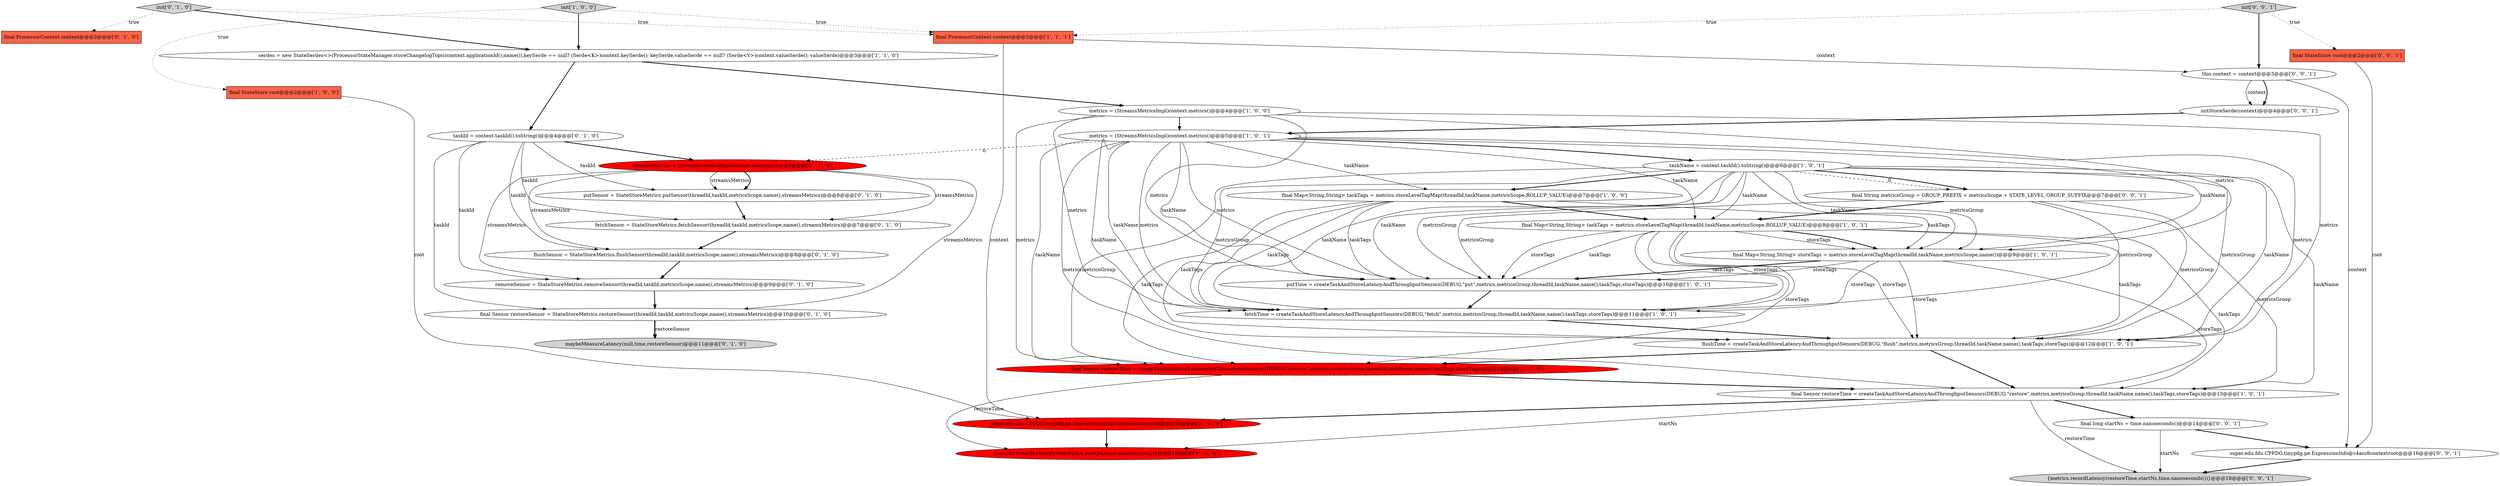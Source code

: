 digraph {
9 [style = filled, label = "serdes = new StateSerdes<>(ProcessorStateManager.storeChangelogTopic(context.applicationId(),name()),keySerde == null? (Serde<K>)context.keySerde(): keySerde,valueSerde == null? (Serde<V>)context.valueSerde(): valueSerde)@@@3@@@['1', '1', '0']", fillcolor = white, shape = ellipse image = "AAA0AAABBB1BBB"];
15 [style = filled, label = "final ProcessorContext context@@@2@@@['1', '1', '1']", fillcolor = tomato, shape = box image = "AAA0AAABBB1BBB"];
23 [style = filled, label = "maybeMeasureLatency(null,time,restoreSensor)@@@11@@@['0', '1', '0']", fillcolor = lightgray, shape = ellipse image = "AAA0AAABBB2BBB"];
1 [style = filled, label = "metrics = (StreamsMetricsImpl)context.metrics()@@@4@@@['1', '0', '0']", fillcolor = white, shape = ellipse image = "AAA0AAABBB1BBB"];
10 [style = filled, label = "final Sensor restoreTime = createTaskAndStoreLatencyAndThroughputSensors(DEBUG,\"restore\",metrics,metricsGroup,threadId,taskName,name(),taskTags,storeTags)@@@13@@@['1', '0', '0']", fillcolor = red, shape = ellipse image = "AAA1AAABBB1BBB"];
31 [style = filled, label = "final long startNs = time.nanoseconds()@@@14@@@['0', '0', '1']", fillcolor = white, shape = ellipse image = "AAA0AAABBB3BBB"];
3 [style = filled, label = "putTime = createTaskAndStoreLatencyAndThroughputSensors(DEBUG,\"put\",metrics,metricsGroup,threadId,taskName,name(),taskTags,storeTags)@@@10@@@['1', '0', '1']", fillcolor = white, shape = ellipse image = "AAA0AAABBB1BBB"];
11 [style = filled, label = "init['1', '0', '0']", fillcolor = lightgray, shape = diamond image = "AAA0AAABBB1BBB"];
8 [style = filled, label = "final Map<String,String> storeTags = metrics.storeLevelTagMap(threadId,taskName,metricsScope,name())@@@9@@@['1', '0', '1']", fillcolor = white, shape = ellipse image = "AAA0AAABBB1BBB"];
4 [style = filled, label = "fetchTime = createTaskAndStoreLatencyAndThroughputSensors(DEBUG,\"fetch\",metrics,metricsGroup,threadId,taskName,name(),taskTags,storeTags)@@@11@@@['1', '0', '1']", fillcolor = white, shape = ellipse image = "AAA0AAABBB1BBB"];
26 [style = filled, label = "final ProcessorContext context@@@2@@@['0', '1', '0']", fillcolor = tomato, shape = box image = "AAA0AAABBB2BBB"];
18 [style = filled, label = "streamsMetrics = (StreamsMetricsImpl)context.metrics()@@@5@@@['0', '1', '0']", fillcolor = red, shape = ellipse image = "AAA1AAABBB2BBB"];
7 [style = filled, label = "super.edu.fdu.CPPDG.tinypdg.pe.ExpressionInfo@c4aba6contextroot@@@16@@@['1', '0', '0']", fillcolor = red, shape = ellipse image = "AAA1AAABBB1BBB"];
17 [style = filled, label = "flushSensor = StateStoreMetrics.flushSensor(threadId,taskId,metricsScope,name(),streamsMetrics)@@@8@@@['0', '1', '0']", fillcolor = white, shape = ellipse image = "AAA0AAABBB2BBB"];
16 [style = filled, label = "final Map<String,String> taskTags = metrics.storeLevelTagMap(threadId,taskName,metricsScope,ROLLUP_VALUE)@@@7@@@['1', '0', '0']", fillcolor = white, shape = ellipse image = "AAA0AAABBB1BBB"];
5 [style = filled, label = "taskName = context.taskId().toString()@@@6@@@['1', '0', '1']", fillcolor = white, shape = ellipse image = "AAA0AAABBB1BBB"];
33 [style = filled, label = "initStoreSerde(context)@@@4@@@['0', '0', '1']", fillcolor = white, shape = ellipse image = "AAA0AAABBB3BBB"];
14 [style = filled, label = "final StateStore root@@@2@@@['1', '0', '0']", fillcolor = tomato, shape = box image = "AAA0AAABBB1BBB"];
2 [style = filled, label = "metrics = (StreamsMetricsImpl)context.metrics()@@@5@@@['1', '0', '1']", fillcolor = white, shape = ellipse image = "AAA0AAABBB1BBB"];
22 [style = filled, label = "final Sensor restoreSensor = StateStoreMetrics.restoreSensor(threadId,taskId,metricsScope,name(),streamsMetrics)@@@10@@@['0', '1', '0']", fillcolor = white, shape = ellipse image = "AAA0AAABBB2BBB"];
24 [style = filled, label = "taskId = context.taskId().toString()@@@4@@@['0', '1', '0']", fillcolor = white, shape = ellipse image = "AAA0AAABBB2BBB"];
32 [style = filled, label = "final String metricsGroup = GROUP_PREFIX + metricsScope + STATE_LEVEL_GROUP_SUFFIX@@@7@@@['0', '0', '1']", fillcolor = white, shape = ellipse image = "AAA0AAABBB3BBB"];
6 [style = filled, label = "final Map<String,String> taskTags = metrics.storeLevelTagMap(threadId,taskName,metricsScope,ROLLUP_VALUE)@@@8@@@['1', '0', '1']", fillcolor = white, shape = ellipse image = "AAA0AAABBB1BBB"];
20 [style = filled, label = "removeSensor = StateStoreMetrics.removeSensor(threadId,taskId,metricsScope,name(),streamsMetrics)@@@9@@@['0', '1', '0']", fillcolor = white, shape = ellipse image = "AAA0AAABBB2BBB"];
12 [style = filled, label = "flushTime = createTaskAndStoreLatencyAndThroughputSensors(DEBUG,\"flush\",metrics,metricsGroup,threadId,taskName,name(),taskTags,storeTags)@@@12@@@['1', '0', '1']", fillcolor = white, shape = ellipse image = "AAA0AAABBB1BBB"];
19 [style = filled, label = "fetchSensor = StateStoreMetrics.fetchSensor(threadId,taskId,metricsScope,name(),streamsMetrics)@@@7@@@['0', '1', '0']", fillcolor = white, shape = ellipse image = "AAA0AAABBB2BBB"];
34 [style = filled, label = "super.edu.fdu.CPPDG.tinypdg.pe.ExpressionInfo@c4acc8contextroot@@@16@@@['0', '0', '1']", fillcolor = white, shape = ellipse image = "AAA0AAABBB3BBB"];
27 [style = filled, label = "final StateStore root@@@2@@@['0', '0', '1']", fillcolor = tomato, shape = box image = "AAA0AAABBB3BBB"];
25 [style = filled, label = "putSensor = StateStoreMetrics.putSensor(threadId,taskId,metricsScope,name(),streamsMetrics)@@@6@@@['0', '1', '0']", fillcolor = white, shape = ellipse image = "AAA0AAABBB2BBB"];
30 [style = filled, label = "{metrics.recordLatency(restoreTime,startNs,time.nanoseconds())}@@@18@@@['0', '0', '1']", fillcolor = lightgray, shape = ellipse image = "AAA0AAABBB3BBB"];
13 [style = filled, label = "{metrics.recordLatency(restoreTime,startNs,time.nanoseconds())}@@@18@@@['1', '0', '0']", fillcolor = red, shape = ellipse image = "AAA1AAABBB1BBB"];
28 [style = filled, label = "this.context = context@@@3@@@['0', '0', '1']", fillcolor = white, shape = ellipse image = "AAA0AAABBB3BBB"];
29 [style = filled, label = "init['0', '0', '1']", fillcolor = lightgray, shape = diamond image = "AAA0AAABBB3BBB"];
0 [style = filled, label = "final Sensor restoreTime = createTaskAndStoreLatencyAndThroughputSensors(DEBUG,\"restore\",metrics,metricsGroup,threadId,taskName,name(),taskTags,storeTags)@@@13@@@['1', '0', '1']", fillcolor = white, shape = ellipse image = "AAA0AAABBB1BBB"];
21 [style = filled, label = "init['0', '1', '0']", fillcolor = lightgray, shape = diamond image = "AAA0AAABBB2BBB"];
22->23 [style = solid, label="restoreSensor"];
15->28 [style = solid, label="context"];
21->15 [style = dotted, label="true"];
2->16 [style = solid, label="taskName"];
2->12 [style = solid, label="taskName"];
10->13 [style = solid, label="restoreTime"];
24->25 [style = solid, label="taskId"];
24->19 [style = solid, label="taskId"];
11->9 [style = bold, label=""];
3->4 [style = bold, label=""];
32->6 [style = bold, label=""];
24->20 [style = solid, label="taskId"];
5->6 [style = solid, label="taskName"];
6->10 [style = solid, label="storeTags"];
2->8 [style = solid, label="taskName"];
32->4 [style = solid, label="metricsGroup"];
12->10 [style = bold, label=""];
15->7 [style = solid, label="context"];
21->26 [style = dotted, label="true"];
18->17 [style = solid, label="streamsMetrics"];
25->19 [style = bold, label=""];
5->4 [style = solid, label="metricsGroup"];
6->0 [style = solid, label="taskTags"];
24->17 [style = solid, label="taskId"];
11->15 [style = dotted, label="true"];
27->34 [style = solid, label="root"];
9->24 [style = bold, label=""];
5->4 [style = solid, label="taskName"];
17->20 [style = bold, label=""];
5->10 [style = solid, label="metricsGroup"];
16->10 [style = solid, label="taskTags"];
32->12 [style = solid, label="metricsGroup"];
18->20 [style = solid, label="streamsMetrics"];
16->6 [style = bold, label=""];
32->0 [style = solid, label="metricsGroup"];
18->22 [style = solid, label="streamsMetrics"];
31->30 [style = solid, label="startNs"];
28->34 [style = solid, label="context"];
11->14 [style = dotted, label="true"];
16->4 [style = solid, label="taskTags"];
2->0 [style = solid, label="metrics"];
1->12 [style = solid, label="metrics"];
18->25 [style = solid, label="streamsMetrics"];
24->18 [style = bold, label=""];
22->23 [style = bold, label=""];
2->4 [style = solid, label="taskName"];
0->7 [style = bold, label=""];
5->32 [style = dashed, label="0"];
21->9 [style = bold, label=""];
16->12 [style = solid, label="taskTags"];
5->8 [style = solid, label="metricsGroup"];
2->3 [style = solid, label="taskName"];
10->0 [style = bold, label=""];
2->4 [style = solid, label="metrics"];
18->25 [style = bold, label=""];
2->18 [style = dashed, label="0"];
8->0 [style = solid, label="storeTags"];
2->10 [style = solid, label="taskName"];
9->1 [style = bold, label=""];
5->8 [style = solid, label="taskName"];
0->31 [style = bold, label=""];
5->12 [style = solid, label="taskName"];
14->7 [style = solid, label="root"];
0->30 [style = solid, label="restoreTime"];
24->22 [style = solid, label="taskId"];
8->3 [style = bold, label=""];
19->17 [style = bold, label=""];
5->12 [style = solid, label="metricsGroup"];
31->34 [style = bold, label=""];
5->16 [style = bold, label=""];
5->32 [style = bold, label=""];
5->3 [style = solid, label="taskName"];
8->3 [style = solid, label="storeTags"];
6->3 [style = solid, label="taskTags"];
4->12 [style = bold, label=""];
1->2 [style = bold, label=""];
2->12 [style = solid, label="metrics"];
33->2 [style = bold, label=""];
16->8 [style = solid, label="taskTags"];
2->5 [style = bold, label=""];
7->13 [style = bold, label=""];
8->4 [style = solid, label="storeTags"];
6->8 [style = solid, label="storeTags"];
2->6 [style = solid, label="taskName"];
8->12 [style = solid, label="storeTags"];
29->27 [style = dotted, label="true"];
2->3 [style = solid, label="metrics"];
6->4 [style = solid, label="taskTags"];
5->0 [style = solid, label="taskName"];
18->19 [style = solid, label="streamsMetrics"];
32->3 [style = solid, label="metricsGroup"];
29->15 [style = dotted, label="true"];
12->0 [style = bold, label=""];
34->30 [style = bold, label=""];
6->12 [style = solid, label="storeTags"];
20->22 [style = bold, label=""];
29->28 [style = bold, label=""];
28->33 [style = solid, label="context"];
1->10 [style = solid, label="metrics"];
28->33 [style = bold, label=""];
1->3 [style = solid, label="metrics"];
6->12 [style = solid, label="taskTags"];
6->8 [style = bold, label=""];
6->4 [style = solid, label="storeTags"];
6->3 [style = solid, label="storeTags"];
1->8 [style = solid, label="metrics"];
5->3 [style = solid, label="metricsGroup"];
1->4 [style = solid, label="metrics"];
16->3 [style = solid, label="taskTags"];
0->13 [style = solid, label="startNs"];
}
